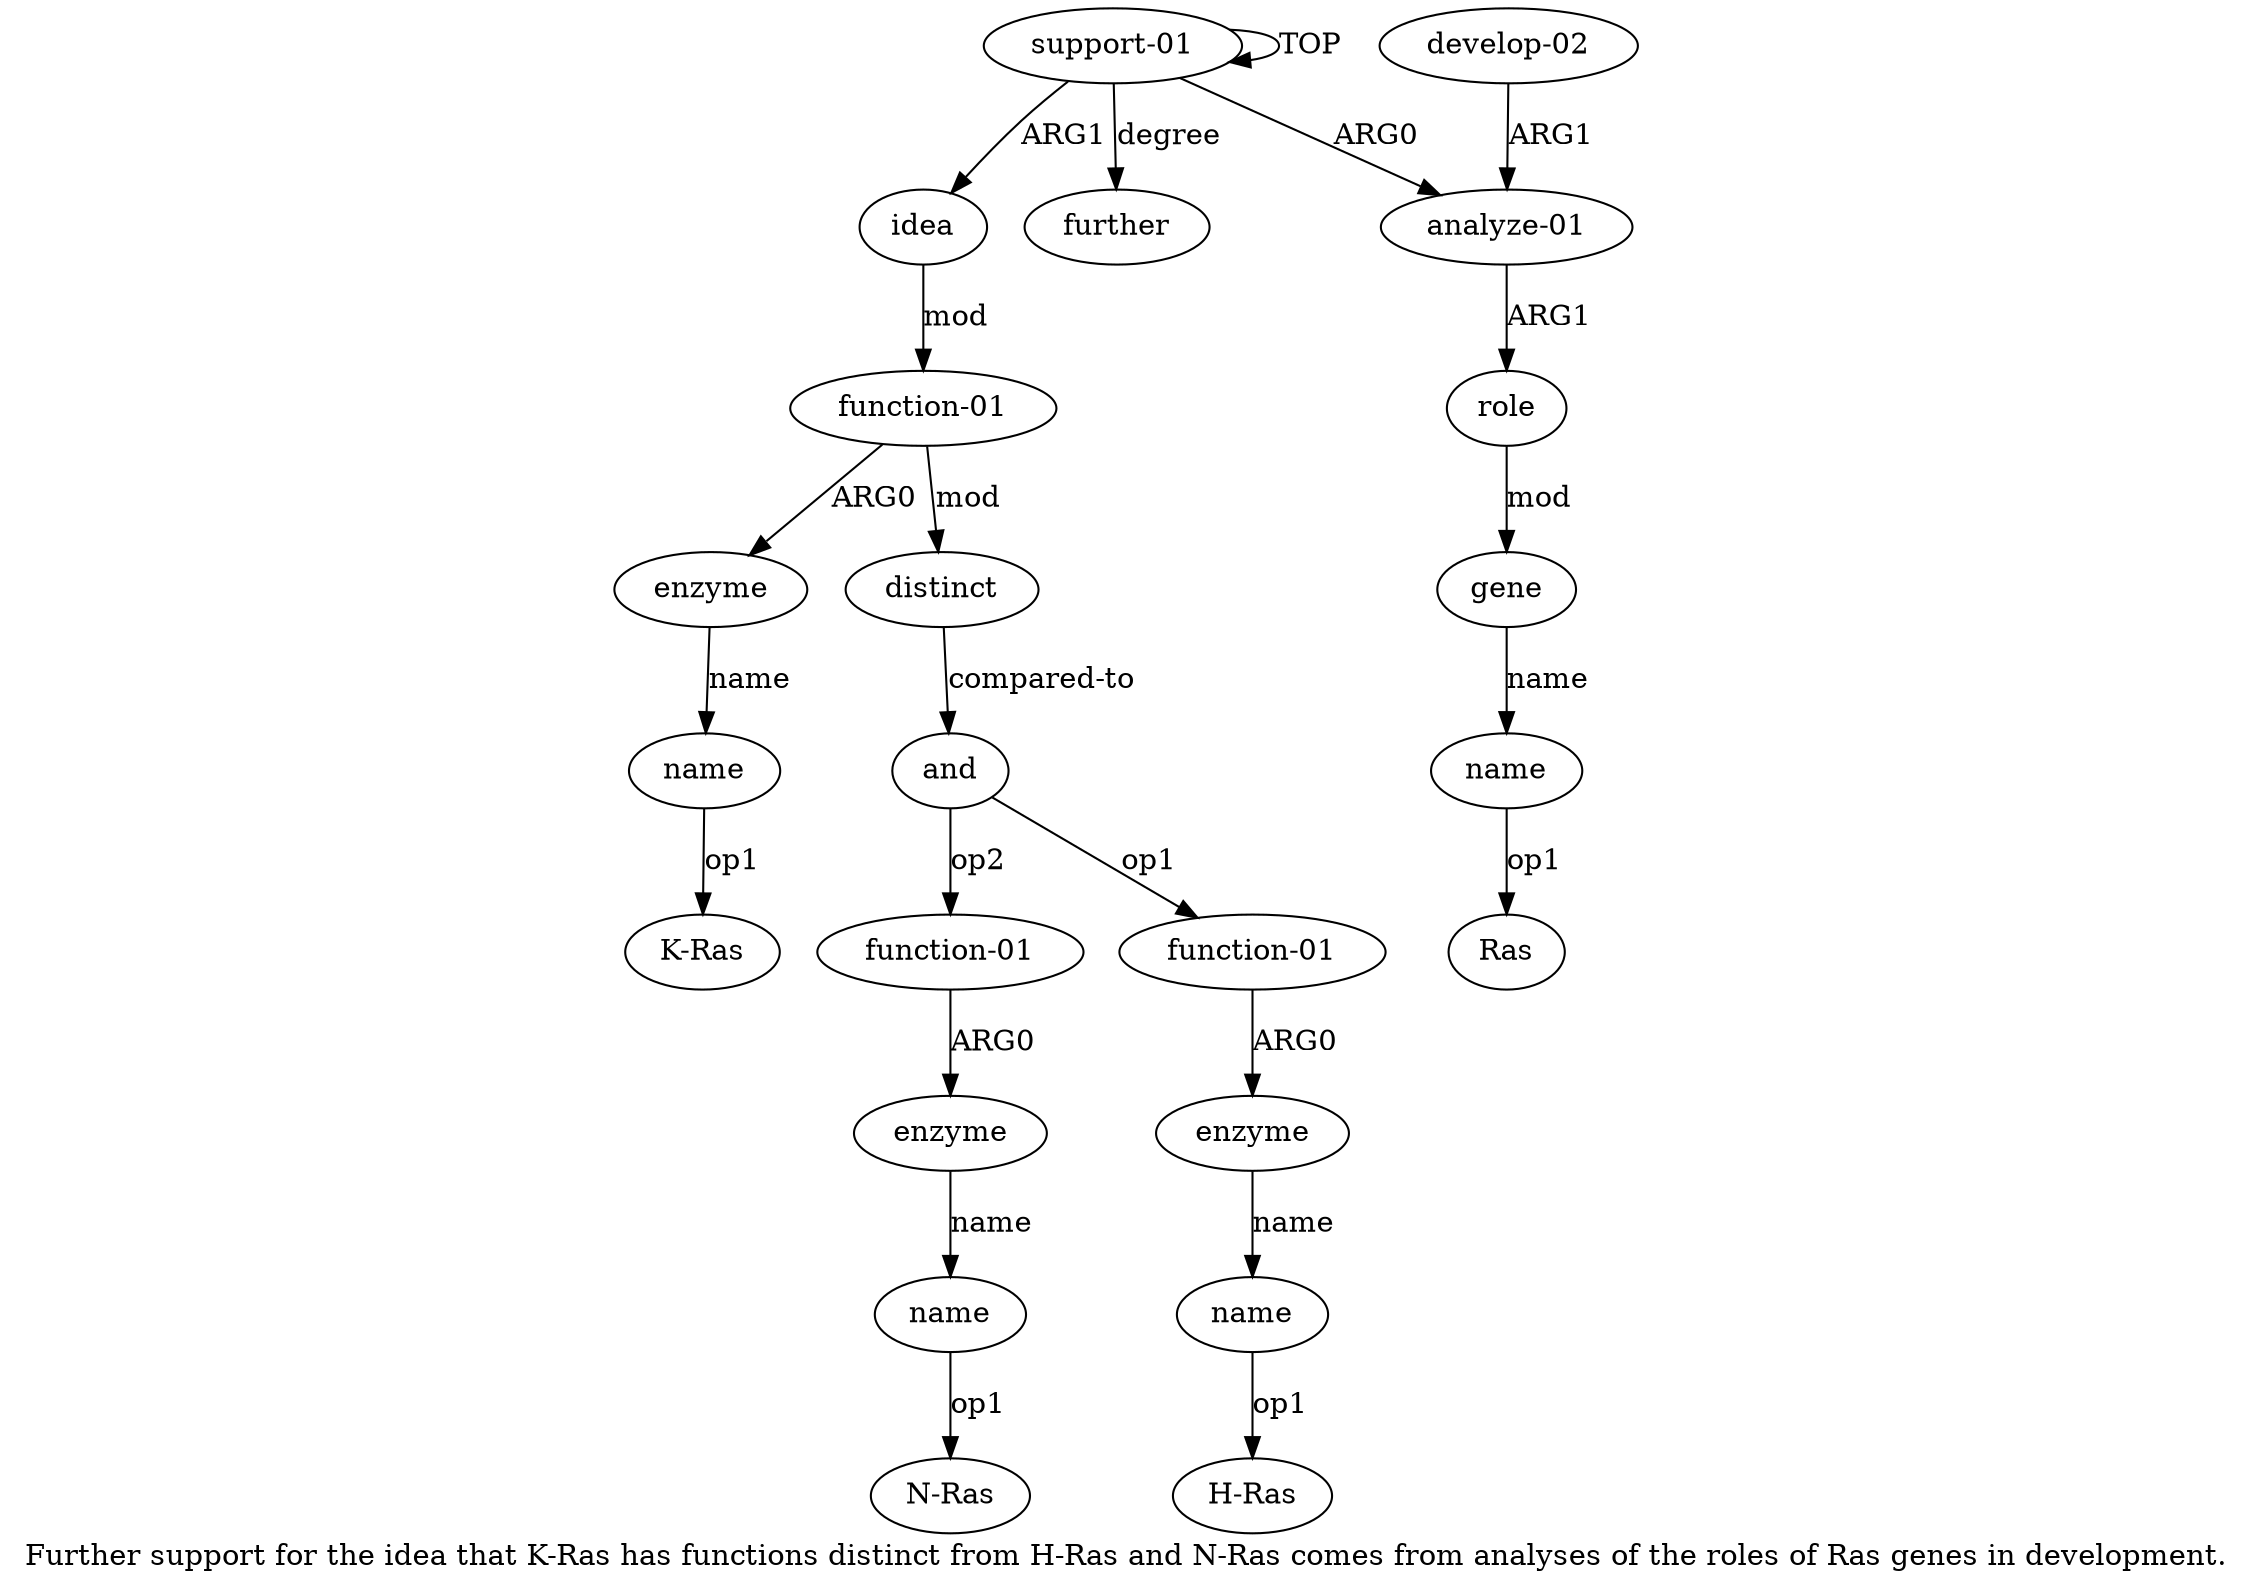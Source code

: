 digraph  {
	graph [label="Further support for the idea that K-Ras has functions distinct from H-Ras and N-Ras comes from analyses of the roles of Ras genes \
in development."];
	node [label="\N"];
	"a9 K-Ras"	 [color=black,
		gold_ind=-1,
		gold_label="K-Ras",
		label="K-Ras",
		test_ind=-1,
		test_label="K-Ras"];
	"a4 Ras"	 [color=black,
		gold_ind=-1,
		gold_label=Ras,
		label=Ras,
		test_ind=-1,
		test_label=Ras];
	a15	 [color=black,
		gold_ind=15,
		gold_label="function-01",
		label="function-01",
		test_ind=15,
		test_label="function-01"];
	a16	 [color=black,
		gold_ind=16,
		gold_label=enzyme,
		label=enzyme,
		test_ind=16,
		test_label=enzyme];
	a15 -> a16 [key=0,
	color=black,
	gold_label=ARG0,
	label=ARG0,
	test_label=ARG0];
a14 [color=black,
	gold_ind=14,
	gold_label=name,
	label=name,
	test_ind=14,
	test_label=name];
"a14 H-Ras" [color=black,
	gold_ind=-1,
	gold_label="H-Ras",
	label="H-Ras",
	test_ind=-1,
	test_label="H-Ras"];
a14 -> "a14 H-Ras" [key=0,
color=black,
gold_label=op1,
label=op1,
test_label=op1];
a17 [color=black,
gold_ind=17,
gold_label=name,
label=name,
test_ind=17,
test_label=name];
"a17 N-Ras" [color=black,
gold_ind=-1,
gold_label="N-Ras",
label="N-Ras",
test_ind=-1,
test_label="N-Ras"];
a17 -> "a17 N-Ras" [key=0,
color=black,
gold_label=op1,
label=op1,
test_label=op1];
a16 -> a17 [key=0,
color=black,
gold_label=name,
label=name,
test_label=name];
a11 [color=black,
gold_ind=11,
gold_label=and,
label=and,
test_ind=11,
test_label=and];
a11 -> a15 [key=0,
color=black,
gold_label=op2,
label=op2,
test_label=op2];
a12 [color=black,
gold_ind=12,
gold_label="function-01",
label="function-01",
test_ind=12,
test_label="function-01"];
a11 -> a12 [key=0,
color=black,
gold_label=op1,
label=op1,
test_label=op1];
a10 [color=black,
gold_ind=10,
gold_label=distinct,
label=distinct,
test_ind=10,
test_label=distinct];
a10 -> a11 [key=0,
color=black,
gold_label="compared-to",
label="compared-to",
test_label="compared-to"];
a13 [color=black,
gold_ind=13,
gold_label=enzyme,
label=enzyme,
test_ind=13,
test_label=enzyme];
a13 -> a14 [key=0,
color=black,
gold_label=name,
label=name,
test_label=name];
a12 -> a13 [key=0,
color=black,
gold_label=ARG0,
label=ARG0,
test_label=ARG0];
a18 [color=black,
gold_ind=18,
gold_label=further,
label=further,
test_ind=18,
test_label=further];
a1 [color=black,
gold_ind=1,
gold_label="analyze-01",
label="analyze-01",
test_ind=1,
test_label="analyze-01"];
a2 [color=black,
gold_ind=2,
gold_label=role,
label=role,
test_ind=2,
test_label=role];
a1 -> a2 [key=0,
color=black,
gold_label=ARG1,
label=ARG1,
test_label=ARG1];
a0 [color=black,
gold_ind=0,
gold_label="support-01",
label="support-01",
test_ind=0,
test_label="support-01"];
a0 -> a18 [key=0,
color=black,
gold_label=degree,
label=degree,
test_label=degree];
a0 -> a1 [key=0,
color=black,
gold_label=ARG0,
label=ARG0,
test_label=ARG0];
a0 -> a0 [key=0,
color=black,
gold_label=TOP,
label=TOP,
test_label=TOP];
a6 [color=black,
gold_ind=6,
gold_label=idea,
label=idea,
test_ind=6,
test_label=idea];
a0 -> a6 [key=0,
color=black,
gold_label=ARG1,
label=ARG1,
test_label=ARG1];
a3 [color=black,
gold_ind=3,
gold_label=gene,
label=gene,
test_ind=3,
test_label=gene];
a4 [color=black,
gold_ind=4,
gold_label=name,
label=name,
test_ind=4,
test_label=name];
a3 -> a4 [key=0,
color=black,
gold_label=name,
label=name,
test_label=name];
a2 -> a3 [key=0,
color=black,
gold_label=mod,
label=mod,
test_label=mod];
a5 [color=black,
gold_ind=5,
gold_label="develop-02",
label="develop-02",
test_ind=5,
test_label="develop-02"];
a5 -> a1 [key=0,
color=black,
gold_label=ARG1,
label=ARG1,
test_label=ARG1];
a4 -> "a4 Ras" [key=0,
color=black,
gold_label=op1,
label=op1,
test_label=op1];
a7 [color=black,
gold_ind=7,
gold_label="function-01",
label="function-01",
test_ind=7,
test_label="function-01"];
a7 -> a10 [key=0,
color=black,
gold_label=mod,
label=mod,
test_label=mod];
a8 [color=black,
gold_ind=8,
gold_label=enzyme,
label=enzyme,
test_ind=8,
test_label=enzyme];
a7 -> a8 [key=0,
color=black,
gold_label=ARG0,
label=ARG0,
test_label=ARG0];
a6 -> a7 [key=0,
color=black,
gold_label=mod,
label=mod,
test_label=mod];
a9 [color=black,
gold_ind=9,
gold_label=name,
label=name,
test_ind=9,
test_label=name];
a9 -> "a9 K-Ras" [key=0,
color=black,
gold_label=op1,
label=op1,
test_label=op1];
a8 -> a9 [key=0,
color=black,
gold_label=name,
label=name,
test_label=name];
}
